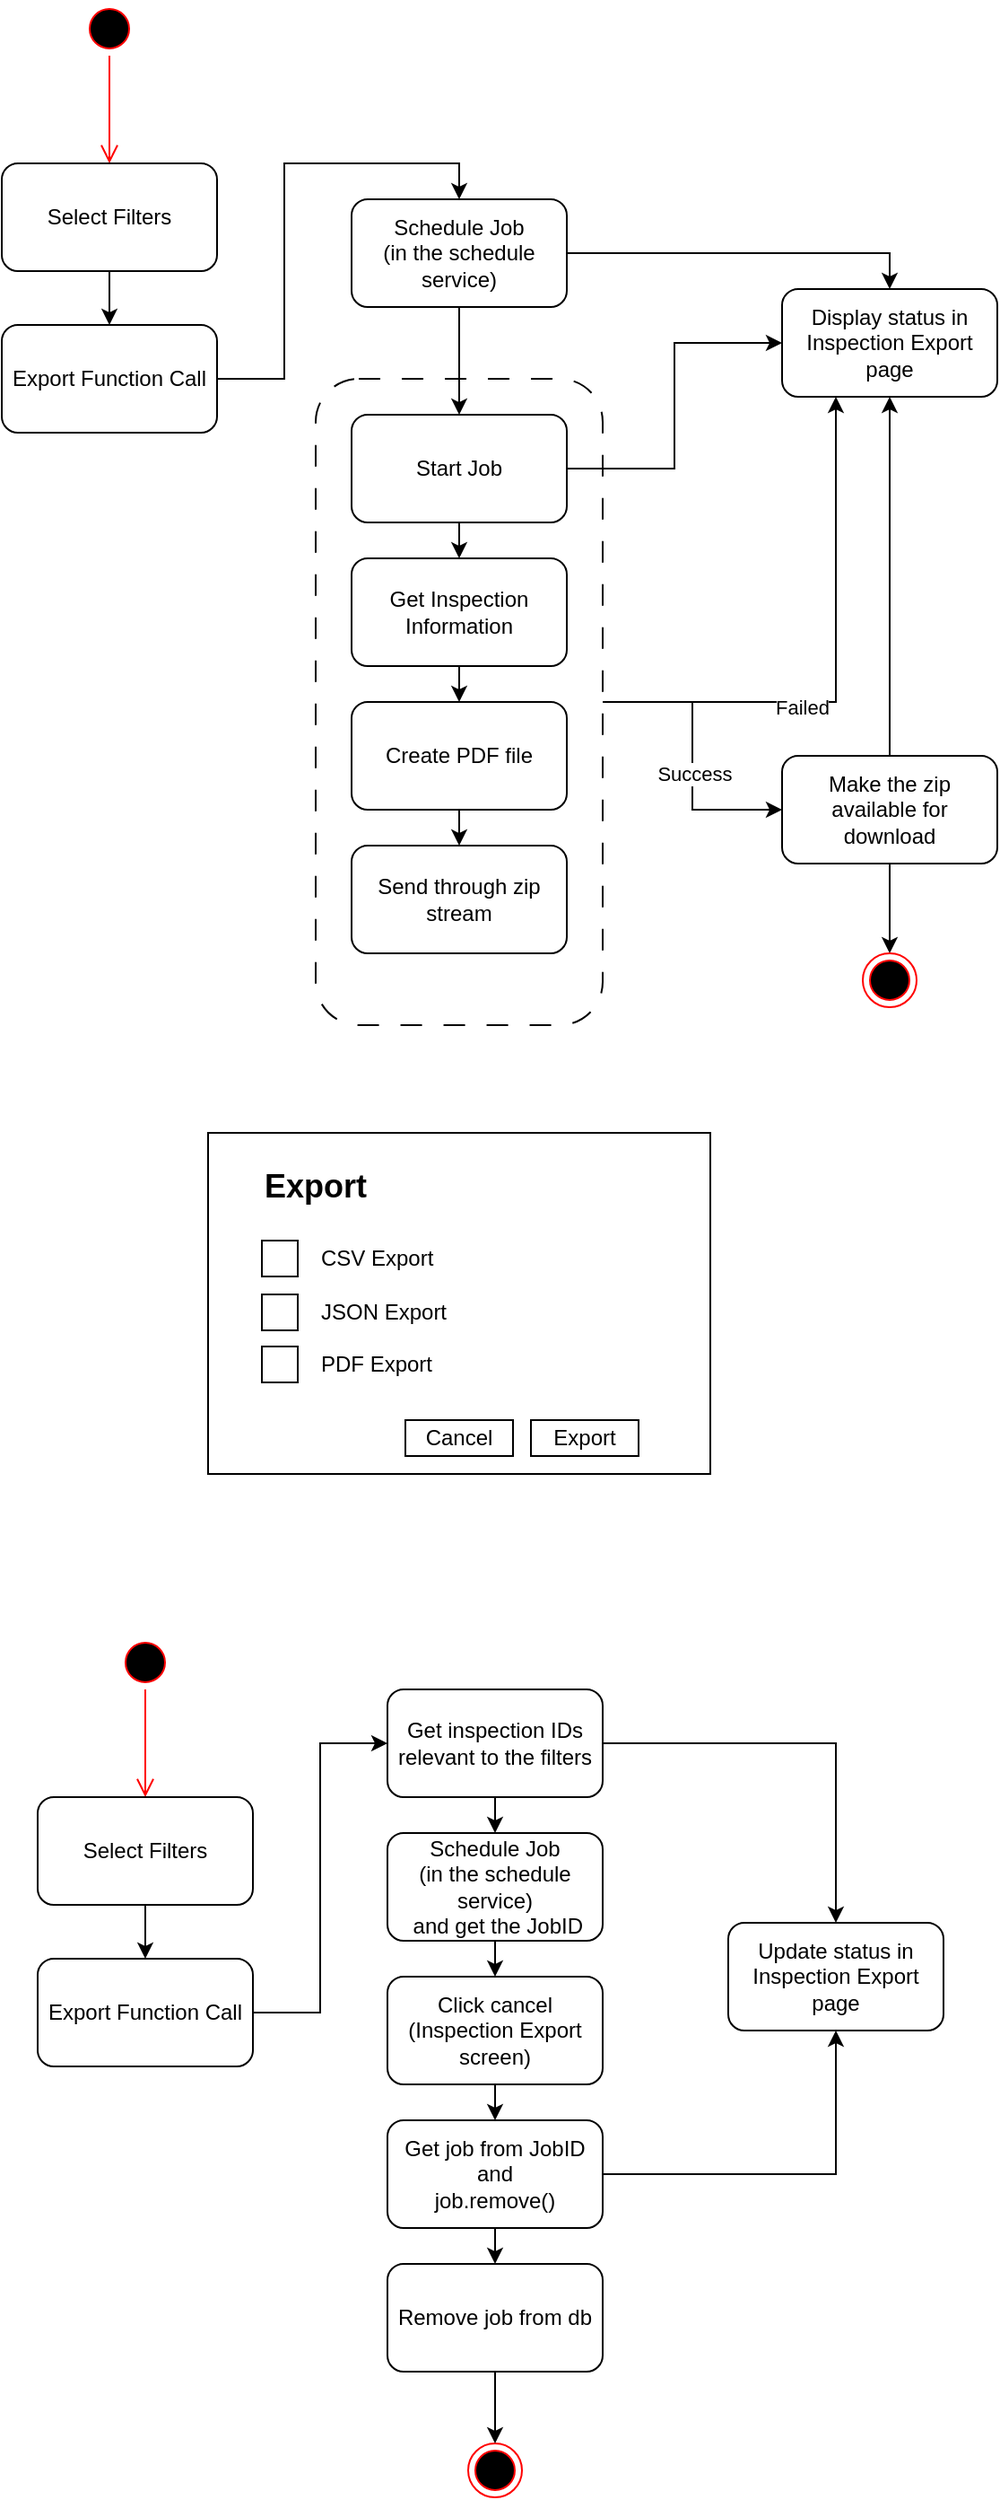 <mxfile version="24.5.2" type="github">
  <diagram name="Page-1" id="LEyRh2nG3esnOKUCE2bX">
    <mxGraphModel dx="880" dy="462" grid="1" gridSize="10" guides="1" tooltips="1" connect="1" arrows="1" fold="1" page="1" pageScale="1" pageWidth="850" pageHeight="1100" math="0" shadow="0">
      <root>
        <mxCell id="0" />
        <mxCell id="1" parent="0" />
        <mxCell id="N0ZgAp8Bbp6jGg_lIWhh-23" style="edgeStyle=orthogonalEdgeStyle;rounded=0;orthogonalLoop=1;jettySize=auto;html=1;exitX=1;exitY=0.5;exitDx=0;exitDy=0;entryX=0;entryY=0.5;entryDx=0;entryDy=0;" parent="1" source="N0ZgAp8Bbp6jGg_lIWhh-13" target="N0ZgAp8Bbp6jGg_lIWhh-22" edge="1">
          <mxGeometry relative="1" as="geometry" />
        </mxCell>
        <mxCell id="o0ZUT12MFri_SB4UXFr--11" value="Success" style="edgeLabel;html=1;align=center;verticalAlign=middle;resizable=0;points=[];" vertex="1" connectable="0" parent="N0ZgAp8Bbp6jGg_lIWhh-23">
          <mxGeometry x="0.125" y="1" relative="1" as="geometry">
            <mxPoint as="offset" />
          </mxGeometry>
        </mxCell>
        <mxCell id="o0ZUT12MFri_SB4UXFr--9" style="edgeStyle=orthogonalEdgeStyle;rounded=0;orthogonalLoop=1;jettySize=auto;html=1;exitX=1;exitY=0.5;exitDx=0;exitDy=0;entryX=0.25;entryY=1;entryDx=0;entryDy=0;" edge="1" parent="1" source="N0ZgAp8Bbp6jGg_lIWhh-13" target="N0ZgAp8Bbp6jGg_lIWhh-20">
          <mxGeometry relative="1" as="geometry" />
        </mxCell>
        <mxCell id="o0ZUT12MFri_SB4UXFr--10" value="Failed" style="edgeLabel;html=1;align=center;verticalAlign=middle;resizable=0;points=[];" vertex="1" connectable="0" parent="o0ZUT12MFri_SB4UXFr--9">
          <mxGeometry x="-0.26" y="-3" relative="1" as="geometry">
            <mxPoint as="offset" />
          </mxGeometry>
        </mxCell>
        <mxCell id="N0ZgAp8Bbp6jGg_lIWhh-13" value="" style="rounded=1;whiteSpace=wrap;html=1;fillColor=none;dashed=1;dashPattern=12 12;" parent="1" vertex="1">
          <mxGeometry x="260" y="260" width="160" height="360" as="geometry" />
        </mxCell>
        <mxCell id="N0ZgAp8Bbp6jGg_lIWhh-2" value="" style="ellipse;html=1;shape=startState;fillColor=#000000;strokeColor=#ff0000;" parent="1" vertex="1">
          <mxGeometry x="130" y="50" width="30" height="30" as="geometry" />
        </mxCell>
        <mxCell id="N0ZgAp8Bbp6jGg_lIWhh-3" value="" style="edgeStyle=orthogonalEdgeStyle;html=1;verticalAlign=bottom;endArrow=open;endSize=8;strokeColor=#ff0000;rounded=0;" parent="1" source="N0ZgAp8Bbp6jGg_lIWhh-2" edge="1">
          <mxGeometry relative="1" as="geometry">
            <mxPoint x="145" y="140" as="targetPoint" />
          </mxGeometry>
        </mxCell>
        <mxCell id="N0ZgAp8Bbp6jGg_lIWhh-6" style="edgeStyle=orthogonalEdgeStyle;rounded=0;orthogonalLoop=1;jettySize=auto;html=1;exitX=0.5;exitY=1;exitDx=0;exitDy=0;entryX=0.5;entryY=0;entryDx=0;entryDy=0;" parent="1" source="N0ZgAp8Bbp6jGg_lIWhh-4" target="N0ZgAp8Bbp6jGg_lIWhh-5" edge="1">
          <mxGeometry relative="1" as="geometry" />
        </mxCell>
        <mxCell id="N0ZgAp8Bbp6jGg_lIWhh-4" value="Select Filters" style="rounded=1;whiteSpace=wrap;html=1;" parent="1" vertex="1">
          <mxGeometry x="85" y="140" width="120" height="60" as="geometry" />
        </mxCell>
        <mxCell id="o0ZUT12MFri_SB4UXFr--1" style="edgeStyle=orthogonalEdgeStyle;rounded=0;orthogonalLoop=1;jettySize=auto;html=1;exitX=1;exitY=0.5;exitDx=0;exitDy=0;entryX=0.5;entryY=0;entryDx=0;entryDy=0;" edge="1" parent="1" source="N0ZgAp8Bbp6jGg_lIWhh-5" target="N0ZgAp8Bbp6jGg_lIWhh-8">
          <mxGeometry relative="1" as="geometry" />
        </mxCell>
        <mxCell id="N0ZgAp8Bbp6jGg_lIWhh-5" value="Export Function Call" style="rounded=1;whiteSpace=wrap;html=1;" parent="1" vertex="1">
          <mxGeometry x="85" y="230" width="120" height="60" as="geometry" />
        </mxCell>
        <mxCell id="o0ZUT12MFri_SB4UXFr--2" style="edgeStyle=orthogonalEdgeStyle;rounded=0;orthogonalLoop=1;jettySize=auto;html=1;exitX=1;exitY=0.5;exitDx=0;exitDy=0;entryX=0.5;entryY=0;entryDx=0;entryDy=0;" edge="1" parent="1" source="N0ZgAp8Bbp6jGg_lIWhh-8" target="N0ZgAp8Bbp6jGg_lIWhh-20">
          <mxGeometry relative="1" as="geometry" />
        </mxCell>
        <mxCell id="o0ZUT12MFri_SB4UXFr--5" style="edgeStyle=orthogonalEdgeStyle;rounded=0;orthogonalLoop=1;jettySize=auto;html=1;exitX=0.5;exitY=1;exitDx=0;exitDy=0;entryX=0.5;entryY=0;entryDx=0;entryDy=0;" edge="1" parent="1" source="N0ZgAp8Bbp6jGg_lIWhh-8" target="o0ZUT12MFri_SB4UXFr--4">
          <mxGeometry relative="1" as="geometry" />
        </mxCell>
        <mxCell id="N0ZgAp8Bbp6jGg_lIWhh-8" value="&lt;div&gt;Schedule Job&lt;/div&gt;&lt;div&gt;(in the schedule service)&lt;/div&gt;" style="rounded=1;whiteSpace=wrap;html=1;" parent="1" vertex="1">
          <mxGeometry x="280" y="160" width="120" height="60" as="geometry" />
        </mxCell>
        <mxCell id="N0ZgAp8Bbp6jGg_lIWhh-18" style="edgeStyle=orthogonalEdgeStyle;rounded=0;orthogonalLoop=1;jettySize=auto;html=1;exitX=0.5;exitY=1;exitDx=0;exitDy=0;entryX=0.5;entryY=0;entryDx=0;entryDy=0;" parent="1" source="N0ZgAp8Bbp6jGg_lIWhh-10" target="N0ZgAp8Bbp6jGg_lIWhh-11" edge="1">
          <mxGeometry relative="1" as="geometry" />
        </mxCell>
        <mxCell id="N0ZgAp8Bbp6jGg_lIWhh-10" value="Get Inspection Information" style="rounded=1;whiteSpace=wrap;html=1;" parent="1" vertex="1">
          <mxGeometry x="280" y="360" width="120" height="60" as="geometry" />
        </mxCell>
        <mxCell id="N0ZgAp8Bbp6jGg_lIWhh-19" style="edgeStyle=orthogonalEdgeStyle;rounded=0;orthogonalLoop=1;jettySize=auto;html=1;exitX=0.5;exitY=1;exitDx=0;exitDy=0;entryX=0.5;entryY=0;entryDx=0;entryDy=0;" parent="1" source="N0ZgAp8Bbp6jGg_lIWhh-11" target="N0ZgAp8Bbp6jGg_lIWhh-12" edge="1">
          <mxGeometry relative="1" as="geometry" />
        </mxCell>
        <mxCell id="N0ZgAp8Bbp6jGg_lIWhh-11" value="Create PDF file" style="rounded=1;whiteSpace=wrap;html=1;" parent="1" vertex="1">
          <mxGeometry x="280" y="440" width="120" height="60" as="geometry" />
        </mxCell>
        <mxCell id="N0ZgAp8Bbp6jGg_lIWhh-12" value="Send through zip stream" style="rounded=1;whiteSpace=wrap;html=1;" parent="1" vertex="1">
          <mxGeometry x="280" y="520" width="120" height="60" as="geometry" />
        </mxCell>
        <mxCell id="N0ZgAp8Bbp6jGg_lIWhh-20" value="Display status in Inspection Export page" style="rounded=1;whiteSpace=wrap;html=1;" parent="1" vertex="1">
          <mxGeometry x="520" y="210" width="120" height="60" as="geometry" />
        </mxCell>
        <mxCell id="N0ZgAp8Bbp6jGg_lIWhh-24" style="edgeStyle=orthogonalEdgeStyle;rounded=0;orthogonalLoop=1;jettySize=auto;html=1;exitX=0.5;exitY=0;exitDx=0;exitDy=0;entryX=0.5;entryY=1;entryDx=0;entryDy=0;" parent="1" source="N0ZgAp8Bbp6jGg_lIWhh-22" target="N0ZgAp8Bbp6jGg_lIWhh-20" edge="1">
          <mxGeometry relative="1" as="geometry" />
        </mxCell>
        <mxCell id="N0ZgAp8Bbp6jGg_lIWhh-26" style="edgeStyle=orthogonalEdgeStyle;rounded=0;orthogonalLoop=1;jettySize=auto;html=1;exitX=0.5;exitY=1;exitDx=0;exitDy=0;" parent="1" source="N0ZgAp8Bbp6jGg_lIWhh-22" target="N0ZgAp8Bbp6jGg_lIWhh-25" edge="1">
          <mxGeometry relative="1" as="geometry" />
        </mxCell>
        <mxCell id="N0ZgAp8Bbp6jGg_lIWhh-22" value="Make the zip available for download" style="rounded=1;whiteSpace=wrap;html=1;" parent="1" vertex="1">
          <mxGeometry x="520" y="470" width="120" height="60" as="geometry" />
        </mxCell>
        <mxCell id="N0ZgAp8Bbp6jGg_lIWhh-25" value="" style="ellipse;html=1;shape=endState;fillColor=#000000;strokeColor=#ff0000;" parent="1" vertex="1">
          <mxGeometry x="565" y="580" width="30" height="30" as="geometry" />
        </mxCell>
        <mxCell id="N0ZgAp8Bbp6jGg_lIWhh-27" value="&lt;div align=&quot;left&quot;&gt;&lt;br&gt;&lt;/div&gt;" style="rounded=0;whiteSpace=wrap;html=1;" parent="1" vertex="1">
          <mxGeometry x="200" y="680" width="280" height="190" as="geometry" />
        </mxCell>
        <mxCell id="N0ZgAp8Bbp6jGg_lIWhh-28" value="Export" style="rounded=0;whiteSpace=wrap;html=1;strokeColor=none;fontSize=18;fontStyle=1" parent="1" vertex="1">
          <mxGeometry x="220" y="690" width="80" height="40" as="geometry" />
        </mxCell>
        <mxCell id="N0ZgAp8Bbp6jGg_lIWhh-29" value="" style="rounded=0;whiteSpace=wrap;html=1;" parent="1" vertex="1">
          <mxGeometry x="230" y="740" width="20" height="20" as="geometry" />
        </mxCell>
        <mxCell id="N0ZgAp8Bbp6jGg_lIWhh-30" value="" style="rounded=0;whiteSpace=wrap;html=1;" parent="1" vertex="1">
          <mxGeometry x="230" y="770" width="20" height="20" as="geometry" />
        </mxCell>
        <mxCell id="N0ZgAp8Bbp6jGg_lIWhh-32" value="CSV Export" style="rounded=0;whiteSpace=wrap;html=1;strokeColor=none;align=left;" parent="1" vertex="1">
          <mxGeometry x="261" y="740" width="89" height="20" as="geometry" />
        </mxCell>
        <mxCell id="N0ZgAp8Bbp6jGg_lIWhh-33" value="JSON Export" style="rounded=0;whiteSpace=wrap;html=1;strokeColor=none;align=left;" parent="1" vertex="1">
          <mxGeometry x="261" y="770" width="89" height="20" as="geometry" />
        </mxCell>
        <mxCell id="N0ZgAp8Bbp6jGg_lIWhh-34" value="" style="rounded=0;whiteSpace=wrap;html=1;" parent="1" vertex="1">
          <mxGeometry x="230" y="799" width="20" height="20" as="geometry" />
        </mxCell>
        <mxCell id="N0ZgAp8Bbp6jGg_lIWhh-35" value="PDF Export" style="rounded=0;whiteSpace=wrap;html=1;strokeColor=none;align=left;" parent="1" vertex="1">
          <mxGeometry x="261" y="799" width="89" height="20" as="geometry" />
        </mxCell>
        <mxCell id="N0ZgAp8Bbp6jGg_lIWhh-36" value="Export" style="rounded=0;whiteSpace=wrap;html=1;" parent="1" vertex="1">
          <mxGeometry x="380" y="840" width="60" height="20" as="geometry" />
        </mxCell>
        <mxCell id="N0ZgAp8Bbp6jGg_lIWhh-37" value="Cancel" style="rounded=0;whiteSpace=wrap;html=1;" parent="1" vertex="1">
          <mxGeometry x="310" y="840" width="60" height="20" as="geometry" />
        </mxCell>
        <mxCell id="N0ZgAp8Bbp6jGg_lIWhh-40" value="" style="ellipse;html=1;shape=startState;fillColor=#000000;strokeColor=#ff0000;" parent="1" vertex="1">
          <mxGeometry x="150" y="960" width="30" height="30" as="geometry" />
        </mxCell>
        <mxCell id="N0ZgAp8Bbp6jGg_lIWhh-41" value="" style="edgeStyle=orthogonalEdgeStyle;html=1;verticalAlign=bottom;endArrow=open;endSize=8;strokeColor=#ff0000;rounded=0;" parent="1" source="N0ZgAp8Bbp6jGg_lIWhh-40" edge="1">
          <mxGeometry relative="1" as="geometry">
            <mxPoint x="165" y="1050" as="targetPoint" />
          </mxGeometry>
        </mxCell>
        <mxCell id="N0ZgAp8Bbp6jGg_lIWhh-42" style="edgeStyle=orthogonalEdgeStyle;rounded=0;orthogonalLoop=1;jettySize=auto;html=1;exitX=0.5;exitY=1;exitDx=0;exitDy=0;entryX=0.5;entryY=0;entryDx=0;entryDy=0;" parent="1" source="N0ZgAp8Bbp6jGg_lIWhh-43" target="N0ZgAp8Bbp6jGg_lIWhh-45" edge="1">
          <mxGeometry relative="1" as="geometry" />
        </mxCell>
        <mxCell id="N0ZgAp8Bbp6jGg_lIWhh-43" value="Select Filters" style="rounded=1;whiteSpace=wrap;html=1;" parent="1" vertex="1">
          <mxGeometry x="105" y="1050" width="120" height="60" as="geometry" />
        </mxCell>
        <mxCell id="N0ZgAp8Bbp6jGg_lIWhh-44" style="edgeStyle=orthogonalEdgeStyle;rounded=0;orthogonalLoop=1;jettySize=auto;html=1;exitX=1;exitY=0.5;exitDx=0;exitDy=0;entryX=0;entryY=0.5;entryDx=0;entryDy=0;" parent="1" source="N0ZgAp8Bbp6jGg_lIWhh-45" target="N0ZgAp8Bbp6jGg_lIWhh-47" edge="1">
          <mxGeometry relative="1" as="geometry" />
        </mxCell>
        <mxCell id="N0ZgAp8Bbp6jGg_lIWhh-45" value="Export Function Call" style="rounded=1;whiteSpace=wrap;html=1;" parent="1" vertex="1">
          <mxGeometry x="105" y="1140" width="120" height="60" as="geometry" />
        </mxCell>
        <mxCell id="N0ZgAp8Bbp6jGg_lIWhh-46" style="edgeStyle=orthogonalEdgeStyle;rounded=0;orthogonalLoop=1;jettySize=auto;html=1;exitX=0.5;exitY=1;exitDx=0;exitDy=0;entryX=0.5;entryY=0;entryDx=0;entryDy=0;" parent="1" source="N0ZgAp8Bbp6jGg_lIWhh-47" target="N0ZgAp8Bbp6jGg_lIWhh-49" edge="1">
          <mxGeometry relative="1" as="geometry" />
        </mxCell>
        <mxCell id="N0ZgAp8Bbp6jGg_lIWhh-53" style="edgeStyle=orthogonalEdgeStyle;rounded=0;orthogonalLoop=1;jettySize=auto;html=1;exitX=1;exitY=0.5;exitDx=0;exitDy=0;" parent="1" source="N0ZgAp8Bbp6jGg_lIWhh-47" target="N0ZgAp8Bbp6jGg_lIWhh-52" edge="1">
          <mxGeometry relative="1" as="geometry" />
        </mxCell>
        <mxCell id="N0ZgAp8Bbp6jGg_lIWhh-47" value="Get inspection IDs relevant to the filters" style="rounded=1;whiteSpace=wrap;html=1;" parent="1" vertex="1">
          <mxGeometry x="300" y="990" width="120" height="60" as="geometry" />
        </mxCell>
        <mxCell id="N0ZgAp8Bbp6jGg_lIWhh-48" style="edgeStyle=orthogonalEdgeStyle;rounded=0;orthogonalLoop=1;jettySize=auto;html=1;exitX=0.5;exitY=1;exitDx=0;exitDy=0;entryX=0.5;entryY=0;entryDx=0;entryDy=0;" parent="1" source="N0ZgAp8Bbp6jGg_lIWhh-49" target="N0ZgAp8Bbp6jGg_lIWhh-51" edge="1">
          <mxGeometry relative="1" as="geometry" />
        </mxCell>
        <mxCell id="N0ZgAp8Bbp6jGg_lIWhh-49" value="&lt;div&gt;Schedule Job&lt;/div&gt;&lt;div&gt;(in the schedule service)&lt;/div&gt;&amp;nbsp;and get the JobID" style="rounded=1;whiteSpace=wrap;html=1;" parent="1" vertex="1">
          <mxGeometry x="300" y="1070" width="120" height="60" as="geometry" />
        </mxCell>
        <mxCell id="N0ZgAp8Bbp6jGg_lIWhh-55" style="edgeStyle=orthogonalEdgeStyle;rounded=0;orthogonalLoop=1;jettySize=auto;html=1;exitX=0.5;exitY=1;exitDx=0;exitDy=0;entryX=0.5;entryY=0;entryDx=0;entryDy=0;" parent="1" source="N0ZgAp8Bbp6jGg_lIWhh-51" target="N0ZgAp8Bbp6jGg_lIWhh-54" edge="1">
          <mxGeometry relative="1" as="geometry" />
        </mxCell>
        <mxCell id="N0ZgAp8Bbp6jGg_lIWhh-51" value="&lt;div&gt;Click cancel&lt;/div&gt;(Inspection Export screen)" style="rounded=1;whiteSpace=wrap;html=1;" parent="1" vertex="1">
          <mxGeometry x="300" y="1150" width="120" height="60" as="geometry" />
        </mxCell>
        <mxCell id="N0ZgAp8Bbp6jGg_lIWhh-52" value="Update status in Inspection Export page" style="rounded=1;whiteSpace=wrap;html=1;" parent="1" vertex="1">
          <mxGeometry x="490" y="1120" width="120" height="60" as="geometry" />
        </mxCell>
        <mxCell id="N0ZgAp8Bbp6jGg_lIWhh-56" style="edgeStyle=orthogonalEdgeStyle;rounded=0;orthogonalLoop=1;jettySize=auto;html=1;exitX=1;exitY=0.5;exitDx=0;exitDy=0;entryX=0.5;entryY=1;entryDx=0;entryDy=0;" parent="1" source="N0ZgAp8Bbp6jGg_lIWhh-54" target="N0ZgAp8Bbp6jGg_lIWhh-52" edge="1">
          <mxGeometry relative="1" as="geometry" />
        </mxCell>
        <mxCell id="N0ZgAp8Bbp6jGg_lIWhh-61" style="edgeStyle=orthogonalEdgeStyle;rounded=0;orthogonalLoop=1;jettySize=auto;html=1;exitX=0.5;exitY=1;exitDx=0;exitDy=0;entryX=0.5;entryY=0;entryDx=0;entryDy=0;" parent="1" source="N0ZgAp8Bbp6jGg_lIWhh-54" target="N0ZgAp8Bbp6jGg_lIWhh-60" edge="1">
          <mxGeometry relative="1" as="geometry" />
        </mxCell>
        <mxCell id="N0ZgAp8Bbp6jGg_lIWhh-54" value="&lt;div&gt;Get job from JobID and &lt;br&gt;&lt;/div&gt;&lt;div&gt;job.remove()&lt;/div&gt;" style="rounded=1;whiteSpace=wrap;html=1;" parent="1" vertex="1">
          <mxGeometry x="300" y="1230" width="120" height="60" as="geometry" />
        </mxCell>
        <mxCell id="N0ZgAp8Bbp6jGg_lIWhh-57" value="" style="ellipse;html=1;shape=endState;fillColor=#000000;strokeColor=#ff0000;" parent="1" vertex="1">
          <mxGeometry x="345" y="1410" width="30" height="30" as="geometry" />
        </mxCell>
        <mxCell id="N0ZgAp8Bbp6jGg_lIWhh-62" style="edgeStyle=orthogonalEdgeStyle;rounded=0;orthogonalLoop=1;jettySize=auto;html=1;exitX=0.5;exitY=1;exitDx=0;exitDy=0;entryX=0.5;entryY=0;entryDx=0;entryDy=0;" parent="1" source="N0ZgAp8Bbp6jGg_lIWhh-60" target="N0ZgAp8Bbp6jGg_lIWhh-57" edge="1">
          <mxGeometry relative="1" as="geometry" />
        </mxCell>
        <mxCell id="N0ZgAp8Bbp6jGg_lIWhh-60" value="Remove job from db" style="rounded=1;whiteSpace=wrap;html=1;" parent="1" vertex="1">
          <mxGeometry x="300" y="1310" width="120" height="60" as="geometry" />
        </mxCell>
        <mxCell id="o0ZUT12MFri_SB4UXFr--7" style="edgeStyle=orthogonalEdgeStyle;rounded=0;orthogonalLoop=1;jettySize=auto;html=1;exitX=0.5;exitY=1;exitDx=0;exitDy=0;entryX=0.5;entryY=0;entryDx=0;entryDy=0;" edge="1" parent="1" source="o0ZUT12MFri_SB4UXFr--4" target="N0ZgAp8Bbp6jGg_lIWhh-10">
          <mxGeometry relative="1" as="geometry" />
        </mxCell>
        <mxCell id="o0ZUT12MFri_SB4UXFr--8" style="edgeStyle=orthogonalEdgeStyle;rounded=0;orthogonalLoop=1;jettySize=auto;html=1;exitX=1;exitY=0.5;exitDx=0;exitDy=0;entryX=0;entryY=0.5;entryDx=0;entryDy=0;" edge="1" parent="1" source="o0ZUT12MFri_SB4UXFr--4" target="N0ZgAp8Bbp6jGg_lIWhh-20">
          <mxGeometry relative="1" as="geometry" />
        </mxCell>
        <mxCell id="o0ZUT12MFri_SB4UXFr--4" value="Start Job" style="rounded=1;whiteSpace=wrap;html=1;" vertex="1" parent="1">
          <mxGeometry x="280" y="280" width="120" height="60" as="geometry" />
        </mxCell>
      </root>
    </mxGraphModel>
  </diagram>
</mxfile>
